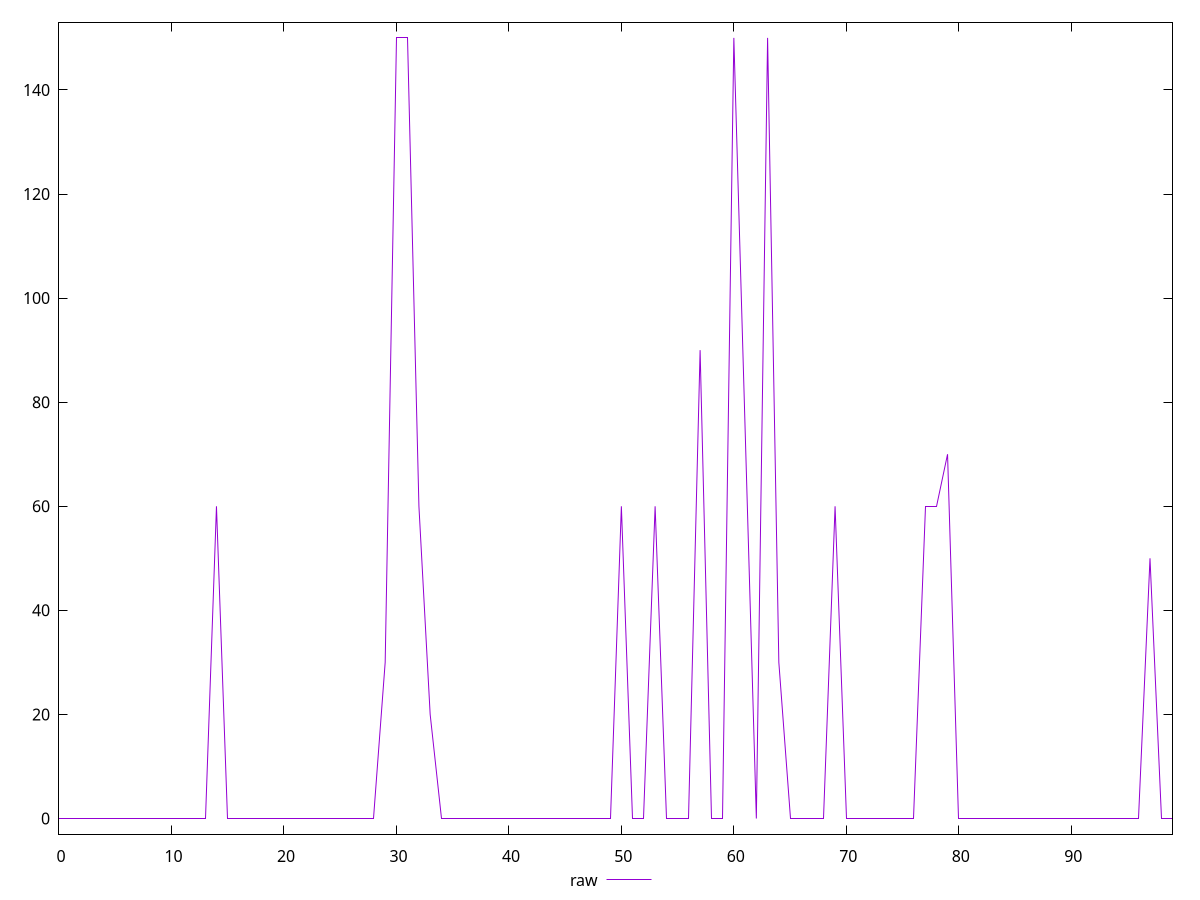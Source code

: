 reset

$raw <<EOF
0 0
1 0
2 0
3 0
4 0
5 0
6 0
7 0
8 0
9 0
10 0
11 0
12 0
13 0
14 60
15 0
16 0
17 0
18 0
19 0
20 0
21 0
22 0
23 0
24 0
25 0
26 0
27 0
28 0
29 30
30 150
31 150
32 60
33 20
34 0
35 0
36 0
37 0
38 0
39 0
40 0
41 0
42 0
43 0
44 0
45 0
46 0
47 0
48 0
49 0
50 60
51 0
52 0
53 60
54 0
55 0
56 0
57 90
58 0
59 0
60 150
62 0
63 150
64 30
65 0
66 0
67 0
68 0
69 60
70 0
71 0
72 0
73 0
74 0
75 0
76 0
77 60
78 60
79 70
80 0
81 0
82 0
83 0
84 0
85 0
86 0
87 0
88 0
89 0
90 0
91 0
92 0
93 0
94 0
95 0
96 0
97 50
98 0
99 0
EOF

set key outside below
set xrange [0:99]
set yrange [-3:153]
set trange [-3:153]
set terminal svg size 640, 500 enhanced background rgb 'white'
set output "reports/report_00030_2021-02-24T20-42-31.540Z/unminified-javascript/samples/card/raw/values.svg"

plot $raw title "raw" with line

reset

